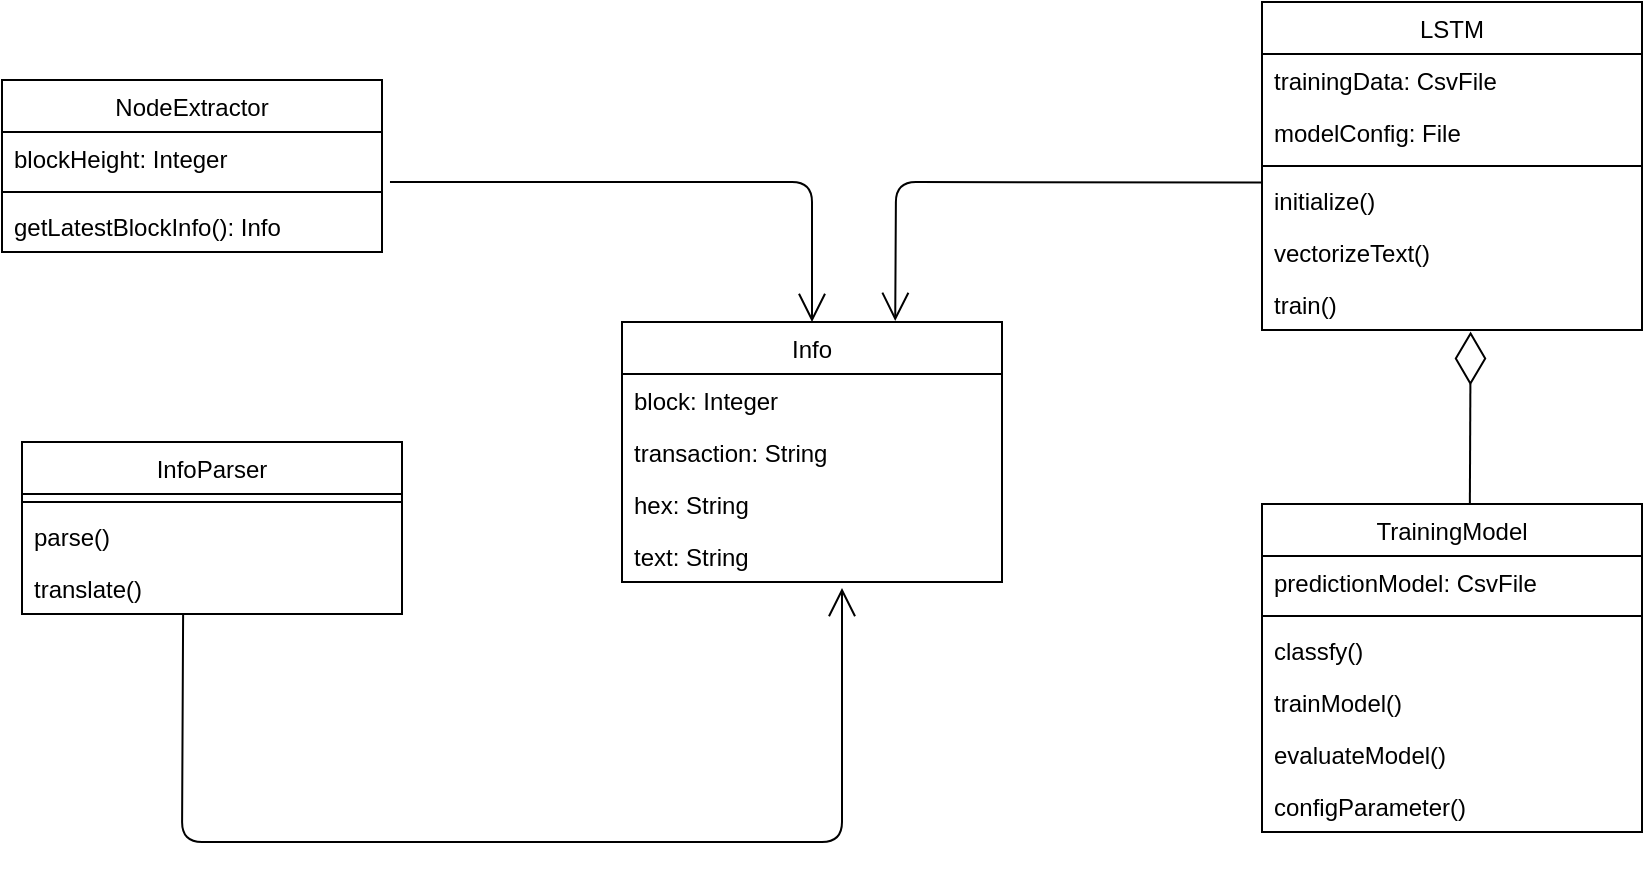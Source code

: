 <mxfile version="14.2.4" type="github">
  <diagram id="C5RBs43oDa-KdzZeNtuy" name="Page-1">
    <mxGraphModel dx="2253" dy="831" grid="1" gridSize="10" guides="1" tooltips="1" connect="1" arrows="1" fold="1" page="1" pageScale="1" pageWidth="827" pageHeight="1169" math="0" shadow="0">
      <root>
        <mxCell id="WIyWlLk6GJQsqaUBKTNV-0" />
        <mxCell id="WIyWlLk6GJQsqaUBKTNV-1" parent="WIyWlLk6GJQsqaUBKTNV-0" />
        <mxCell id="Ucv5hCjX702RspUQGJjU-5" value="LSTM" style="swimlane;fontStyle=0;align=center;verticalAlign=top;childLayout=stackLayout;horizontal=1;startSize=26;horizontalStack=0;resizeParent=1;resizeParentMax=0;resizeLast=0;collapsible=1;marginBottom=0;" parent="WIyWlLk6GJQsqaUBKTNV-1" vertex="1">
          <mxGeometry x="430" y="170" width="190" height="164" as="geometry" />
        </mxCell>
        <mxCell id="Ucv5hCjX702RspUQGJjU-6" value="trainingData: CsvFile&#xa;" style="text;strokeColor=none;fillColor=none;align=left;verticalAlign=top;spacingLeft=4;spacingRight=4;overflow=hidden;rotatable=0;points=[[0,0.5],[1,0.5]];portConstraint=eastwest;" parent="Ucv5hCjX702RspUQGJjU-5" vertex="1">
          <mxGeometry y="26" width="190" height="26" as="geometry" />
        </mxCell>
        <mxCell id="Ucv5hCjX702RspUQGJjU-12" value="modelConfig: File" style="text;strokeColor=none;fillColor=none;align=left;verticalAlign=top;spacingLeft=4;spacingRight=4;overflow=hidden;rotatable=0;points=[[0,0.5],[1,0.5]];portConstraint=eastwest;" parent="Ucv5hCjX702RspUQGJjU-5" vertex="1">
          <mxGeometry y="52" width="190" height="26" as="geometry" />
        </mxCell>
        <mxCell id="Ucv5hCjX702RspUQGJjU-7" value="" style="line;strokeWidth=1;fillColor=none;align=left;verticalAlign=middle;spacingTop=-1;spacingLeft=3;spacingRight=3;rotatable=0;labelPosition=right;points=[];portConstraint=eastwest;" parent="Ucv5hCjX702RspUQGJjU-5" vertex="1">
          <mxGeometry y="78" width="190" height="8" as="geometry" />
        </mxCell>
        <mxCell id="Ucv5hCjX702RspUQGJjU-9" value="initialize()" style="text;strokeColor=none;fillColor=none;align=left;verticalAlign=top;spacingLeft=4;spacingRight=4;overflow=hidden;rotatable=0;points=[[0,0.5],[1,0.5]];portConstraint=eastwest;" parent="Ucv5hCjX702RspUQGJjU-5" vertex="1">
          <mxGeometry y="86" width="190" height="26" as="geometry" />
        </mxCell>
        <mxCell id="Ucv5hCjX702RspUQGJjU-8" value="vectorizeText()" style="text;strokeColor=none;fillColor=none;align=left;verticalAlign=top;spacingLeft=4;spacingRight=4;overflow=hidden;rotatable=0;points=[[0,0.5],[1,0.5]];portConstraint=eastwest;" parent="Ucv5hCjX702RspUQGJjU-5" vertex="1">
          <mxGeometry y="112" width="190" height="26" as="geometry" />
        </mxCell>
        <mxCell id="Ucv5hCjX702RspUQGJjU-10" value="train()" style="text;strokeColor=none;fillColor=none;align=left;verticalAlign=top;spacingLeft=4;spacingRight=4;overflow=hidden;rotatable=0;points=[[0,0.5],[1,0.5]];portConstraint=eastwest;" parent="Ucv5hCjX702RspUQGJjU-5" vertex="1">
          <mxGeometry y="138" width="190" height="26" as="geometry" />
        </mxCell>
        <mxCell id="Ucv5hCjX702RspUQGJjU-13" value="Info" style="swimlane;fontStyle=0;align=center;verticalAlign=top;childLayout=stackLayout;horizontal=1;startSize=26;horizontalStack=0;resizeParent=1;resizeParentMax=0;resizeLast=0;collapsible=1;marginBottom=0;" parent="WIyWlLk6GJQsqaUBKTNV-1" vertex="1">
          <mxGeometry x="110" y="330" width="190" height="130" as="geometry" />
        </mxCell>
        <mxCell id="Ucv5hCjX702RspUQGJjU-15" value="block: Integer" style="text;strokeColor=none;fillColor=none;align=left;verticalAlign=top;spacingLeft=4;spacingRight=4;overflow=hidden;rotatable=0;points=[[0,0.5],[1,0.5]];portConstraint=eastwest;" parent="Ucv5hCjX702RspUQGJjU-13" vertex="1">
          <mxGeometry y="26" width="190" height="26" as="geometry" />
        </mxCell>
        <mxCell id="Ucv5hCjX702RspUQGJjU-42" value="transaction: String" style="text;strokeColor=none;fillColor=none;align=left;verticalAlign=top;spacingLeft=4;spacingRight=4;overflow=hidden;rotatable=0;points=[[0,0.5],[1,0.5]];portConstraint=eastwest;" parent="Ucv5hCjX702RspUQGJjU-13" vertex="1">
          <mxGeometry y="52" width="190" height="26" as="geometry" />
        </mxCell>
        <mxCell id="Ucv5hCjX702RspUQGJjU-17" value="hex: String" style="text;strokeColor=none;fillColor=none;align=left;verticalAlign=top;spacingLeft=4;spacingRight=4;overflow=hidden;rotatable=0;points=[[0,0.5],[1,0.5]];portConstraint=eastwest;" parent="Ucv5hCjX702RspUQGJjU-13" vertex="1">
          <mxGeometry y="78" width="190" height="26" as="geometry" />
        </mxCell>
        <mxCell id="Ucv5hCjX702RspUQGJjU-19" value="text: String" style="text;strokeColor=none;fillColor=none;align=left;verticalAlign=top;spacingLeft=4;spacingRight=4;overflow=hidden;rotatable=0;points=[[0,0.5],[1,0.5]];portConstraint=eastwest;" parent="Ucv5hCjX702RspUQGJjU-13" vertex="1">
          <mxGeometry y="104" width="190" height="26" as="geometry" />
        </mxCell>
        <mxCell id="Ucv5hCjX702RspUQGJjU-21" value="TrainingModel" style="swimlane;fontStyle=0;align=center;verticalAlign=top;childLayout=stackLayout;horizontal=1;startSize=26;horizontalStack=0;resizeParent=1;resizeParentMax=0;resizeLast=0;collapsible=1;marginBottom=0;" parent="WIyWlLk6GJQsqaUBKTNV-1" vertex="1">
          <mxGeometry x="430" y="421" width="190" height="164" as="geometry" />
        </mxCell>
        <mxCell id="Ucv5hCjX702RspUQGJjU-22" value="predictionModel: CsvFile" style="text;strokeColor=none;fillColor=none;align=left;verticalAlign=top;spacingLeft=4;spacingRight=4;overflow=hidden;rotatable=0;points=[[0,0.5],[1,0.5]];portConstraint=eastwest;" parent="Ucv5hCjX702RspUQGJjU-21" vertex="1">
          <mxGeometry y="26" width="190" height="26" as="geometry" />
        </mxCell>
        <mxCell id="Ucv5hCjX702RspUQGJjU-23" value="" style="line;strokeWidth=1;fillColor=none;align=left;verticalAlign=middle;spacingTop=-1;spacingLeft=3;spacingRight=3;rotatable=0;labelPosition=right;points=[];portConstraint=eastwest;" parent="Ucv5hCjX702RspUQGJjU-21" vertex="1">
          <mxGeometry y="52" width="190" height="8" as="geometry" />
        </mxCell>
        <mxCell id="Ucv5hCjX702RspUQGJjU-24" value="classfy()" style="text;strokeColor=none;fillColor=none;align=left;verticalAlign=top;spacingLeft=4;spacingRight=4;overflow=hidden;rotatable=0;points=[[0,0.5],[1,0.5]];portConstraint=eastwest;" parent="Ucv5hCjX702RspUQGJjU-21" vertex="1">
          <mxGeometry y="60" width="190" height="26" as="geometry" />
        </mxCell>
        <mxCell id="Ucv5hCjX702RspUQGJjU-25" value="trainModel()" style="text;strokeColor=none;fillColor=none;align=left;verticalAlign=top;spacingLeft=4;spacingRight=4;overflow=hidden;rotatable=0;points=[[0,0.5],[1,0.5]];portConstraint=eastwest;" parent="Ucv5hCjX702RspUQGJjU-21" vertex="1">
          <mxGeometry y="86" width="190" height="26" as="geometry" />
        </mxCell>
        <mxCell id="Ucv5hCjX702RspUQGJjU-26" value="evaluateModel()" style="text;strokeColor=none;fillColor=none;align=left;verticalAlign=top;spacingLeft=4;spacingRight=4;overflow=hidden;rotatable=0;points=[[0,0.5],[1,0.5]];portConstraint=eastwest;" parent="Ucv5hCjX702RspUQGJjU-21" vertex="1">
          <mxGeometry y="112" width="190" height="26" as="geometry" />
        </mxCell>
        <mxCell id="Ucv5hCjX702RspUQGJjU-27" value="configParameter()" style="text;strokeColor=none;fillColor=none;align=left;verticalAlign=top;spacingLeft=4;spacingRight=4;overflow=hidden;rotatable=0;points=[[0,0.5],[1,0.5]];portConstraint=eastwest;" parent="Ucv5hCjX702RspUQGJjU-21" vertex="1">
          <mxGeometry y="138" width="190" height="26" as="geometry" />
        </mxCell>
        <mxCell id="Ucv5hCjX702RspUQGJjU-28" value="NodeExtractor" style="swimlane;fontStyle=0;align=center;verticalAlign=top;childLayout=stackLayout;horizontal=1;startSize=26;horizontalStack=0;resizeParent=1;resizeParentMax=0;resizeLast=0;collapsible=1;marginBottom=0;" parent="WIyWlLk6GJQsqaUBKTNV-1" vertex="1">
          <mxGeometry x="-200" y="209" width="190" height="86" as="geometry" />
        </mxCell>
        <mxCell id="Ucv5hCjX702RspUQGJjU-31" value="blockHeight: Integer" style="text;strokeColor=none;fillColor=none;align=left;verticalAlign=top;spacingLeft=4;spacingRight=4;overflow=hidden;rotatable=0;points=[[0,0.5],[1,0.5]];portConstraint=eastwest;" parent="Ucv5hCjX702RspUQGJjU-28" vertex="1">
          <mxGeometry y="26" width="190" height="26" as="geometry" />
        </mxCell>
        <mxCell id="Ucv5hCjX702RspUQGJjU-30" value="" style="line;strokeWidth=1;fillColor=none;align=left;verticalAlign=middle;spacingTop=-1;spacingLeft=3;spacingRight=3;rotatable=0;labelPosition=right;points=[];portConstraint=eastwest;" parent="Ucv5hCjX702RspUQGJjU-28" vertex="1">
          <mxGeometry y="52" width="190" height="8" as="geometry" />
        </mxCell>
        <mxCell id="Ucv5hCjX702RspUQGJjU-32" value="getLatestBlockInfo(): Info" style="text;strokeColor=none;fillColor=none;align=left;verticalAlign=top;spacingLeft=4;spacingRight=4;overflow=hidden;rotatable=0;points=[[0,0.5],[1,0.5]];portConstraint=eastwest;" parent="Ucv5hCjX702RspUQGJjU-28" vertex="1">
          <mxGeometry y="60" width="190" height="26" as="geometry" />
        </mxCell>
        <mxCell id="Ucv5hCjX702RspUQGJjU-35" value="InfoParser" style="swimlane;fontStyle=0;align=center;verticalAlign=top;childLayout=stackLayout;horizontal=1;startSize=26;horizontalStack=0;resizeParent=1;resizeParentMax=0;resizeLast=0;collapsible=1;marginBottom=0;" parent="WIyWlLk6GJQsqaUBKTNV-1" vertex="1">
          <mxGeometry x="-190" y="390" width="190" height="86" as="geometry" />
        </mxCell>
        <mxCell id="Ucv5hCjX702RspUQGJjU-37" value="" style="line;strokeWidth=1;fillColor=none;align=left;verticalAlign=middle;spacingTop=-1;spacingLeft=3;spacingRight=3;rotatable=0;labelPosition=right;points=[];portConstraint=eastwest;" parent="Ucv5hCjX702RspUQGJjU-35" vertex="1">
          <mxGeometry y="26" width="190" height="8" as="geometry" />
        </mxCell>
        <mxCell id="Ucv5hCjX702RspUQGJjU-38" value="parse()" style="text;strokeColor=none;fillColor=none;align=left;verticalAlign=top;spacingLeft=4;spacingRight=4;overflow=hidden;rotatable=0;points=[[0,0.5],[1,0.5]];portConstraint=eastwest;" parent="Ucv5hCjX702RspUQGJjU-35" vertex="1">
          <mxGeometry y="34" width="190" height="26" as="geometry" />
        </mxCell>
        <mxCell id="Ucv5hCjX702RspUQGJjU-39" value="translate()" style="text;strokeColor=none;fillColor=none;align=left;verticalAlign=top;spacingLeft=4;spacingRight=4;overflow=hidden;rotatable=0;points=[[0,0.5],[1,0.5]];portConstraint=eastwest;" parent="Ucv5hCjX702RspUQGJjU-35" vertex="1">
          <mxGeometry y="60" width="190" height="26" as="geometry" />
        </mxCell>
        <mxCell id="Ucv5hCjX702RspUQGJjU-44" value="" style="endArrow=open;endFill=1;endSize=12;html=1;exitX=0.424;exitY=0.992;exitDx=0;exitDy=0;exitPerimeter=0;" parent="WIyWlLk6GJQsqaUBKTNV-1" source="Ucv5hCjX702RspUQGJjU-39" edge="1">
          <mxGeometry width="160" relative="1" as="geometry">
            <mxPoint x="130" y="500" as="sourcePoint" />
            <mxPoint x="220" y="463" as="targetPoint" />
            <Array as="points">
              <mxPoint x="-110" y="590" />
              <mxPoint x="220" y="590" />
            </Array>
          </mxGeometry>
        </mxCell>
        <mxCell id="Ucv5hCjX702RspUQGJjU-45" value="" style="endArrow=open;endFill=1;endSize=12;html=1;entryX=0.5;entryY=0;entryDx=0;entryDy=0;exitX=1.021;exitY=0.962;exitDx=0;exitDy=0;exitPerimeter=0;" parent="WIyWlLk6GJQsqaUBKTNV-1" source="Ucv5hCjX702RspUQGJjU-31" target="Ucv5hCjX702RspUQGJjU-13" edge="1">
          <mxGeometry width="160" relative="1" as="geometry">
            <mxPoint x="-10" y="251.5" as="sourcePoint" />
            <mxPoint x="150" y="251.5" as="targetPoint" />
            <Array as="points">
              <mxPoint x="205" y="260" />
            </Array>
          </mxGeometry>
        </mxCell>
        <mxCell id="Ucv5hCjX702RspUQGJjU-46" value="" style="endArrow=diamondThin;endFill=0;endSize=24;html=1;exitX=0.547;exitY=0;exitDx=0;exitDy=0;exitPerimeter=0;entryX=0.549;entryY=1.03;entryDx=0;entryDy=0;entryPerimeter=0;" parent="WIyWlLk6GJQsqaUBKTNV-1" source="Ucv5hCjX702RspUQGJjU-21" target="Ucv5hCjX702RspUQGJjU-10" edge="1">
          <mxGeometry width="160" relative="1" as="geometry">
            <mxPoint x="130" y="440" as="sourcePoint" />
            <mxPoint x="534" y="338" as="targetPoint" />
          </mxGeometry>
        </mxCell>
        <mxCell id="Ucv5hCjX702RspUQGJjU-47" value="" style="endArrow=open;endFill=1;endSize=12;html=1;entryX=0.719;entryY=-0.004;entryDx=0;entryDy=0;entryPerimeter=0;exitX=-0.001;exitY=0.165;exitDx=0;exitDy=0;exitPerimeter=0;" parent="WIyWlLk6GJQsqaUBKTNV-1" source="Ucv5hCjX702RspUQGJjU-9" target="Ucv5hCjX702RspUQGJjU-13" edge="1">
          <mxGeometry width="160" relative="1" as="geometry">
            <mxPoint x="428" y="260" as="sourcePoint" />
            <mxPoint x="247" y="325" as="targetPoint" />
            <Array as="points">
              <mxPoint x="247" y="260" />
            </Array>
          </mxGeometry>
        </mxCell>
      </root>
    </mxGraphModel>
  </diagram>
</mxfile>
